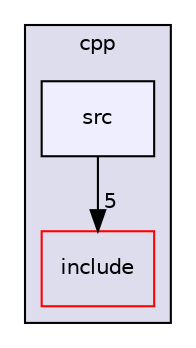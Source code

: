 digraph "cpp/src" {
  bgcolor=transparent;
  compound=true
  node [ fontsize="10", fontname="Helvetica"];
  edge [ labelfontsize="10", labelfontname="Helvetica"];
  subgraph clusterdir_df511e5bd85cec96854b39d5e1c27aa8 {
    graph [ bgcolor="#ddddee", pencolor="black", label="cpp" fontname="Helvetica", fontsize="10", URL="dir_df511e5bd85cec96854b39d5e1c27aa8.html"]
  dir_07f37e320deb3031a60f4b23b9c60eb5 [shape=box label="include" color="red" URL="dir_07f37e320deb3031a60f4b23b9c60eb5.html"];
  dir_7e72c7cf48e3493f8206cd364e6bc9f6 [shape=box, label="src", style="filled", fillcolor="#eeeeff", pencolor="black", URL="dir_7e72c7cf48e3493f8206cd364e6bc9f6.html"];
  }
  dir_7e72c7cf48e3493f8206cd364e6bc9f6->dir_07f37e320deb3031a60f4b23b9c60eb5 [headlabel="5", labeldistance=1.5 headhref="dir_000006_000002.html"];
}
